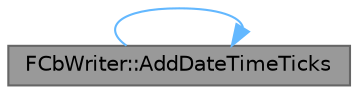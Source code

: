 digraph "FCbWriter::AddDateTimeTicks"
{
 // INTERACTIVE_SVG=YES
 // LATEX_PDF_SIZE
  bgcolor="transparent";
  edge [fontname=Helvetica,fontsize=10,labelfontname=Helvetica,labelfontsize=10];
  node [fontname=Helvetica,fontsize=10,shape=box,height=0.2,width=0.4];
  rankdir="RL";
  Node1 [id="Node000001",label="FCbWriter::AddDateTimeTicks",height=0.2,width=0.4,color="gray40", fillcolor="grey60", style="filled", fontcolor="black",tooltip="Write a date/time field with the specified count of 100ns ticks since the epoch."];
  Node1 -> Node1 [id="edge1_Node000001_Node000001",dir="back",color="steelblue1",style="solid",tooltip=" "];
}
